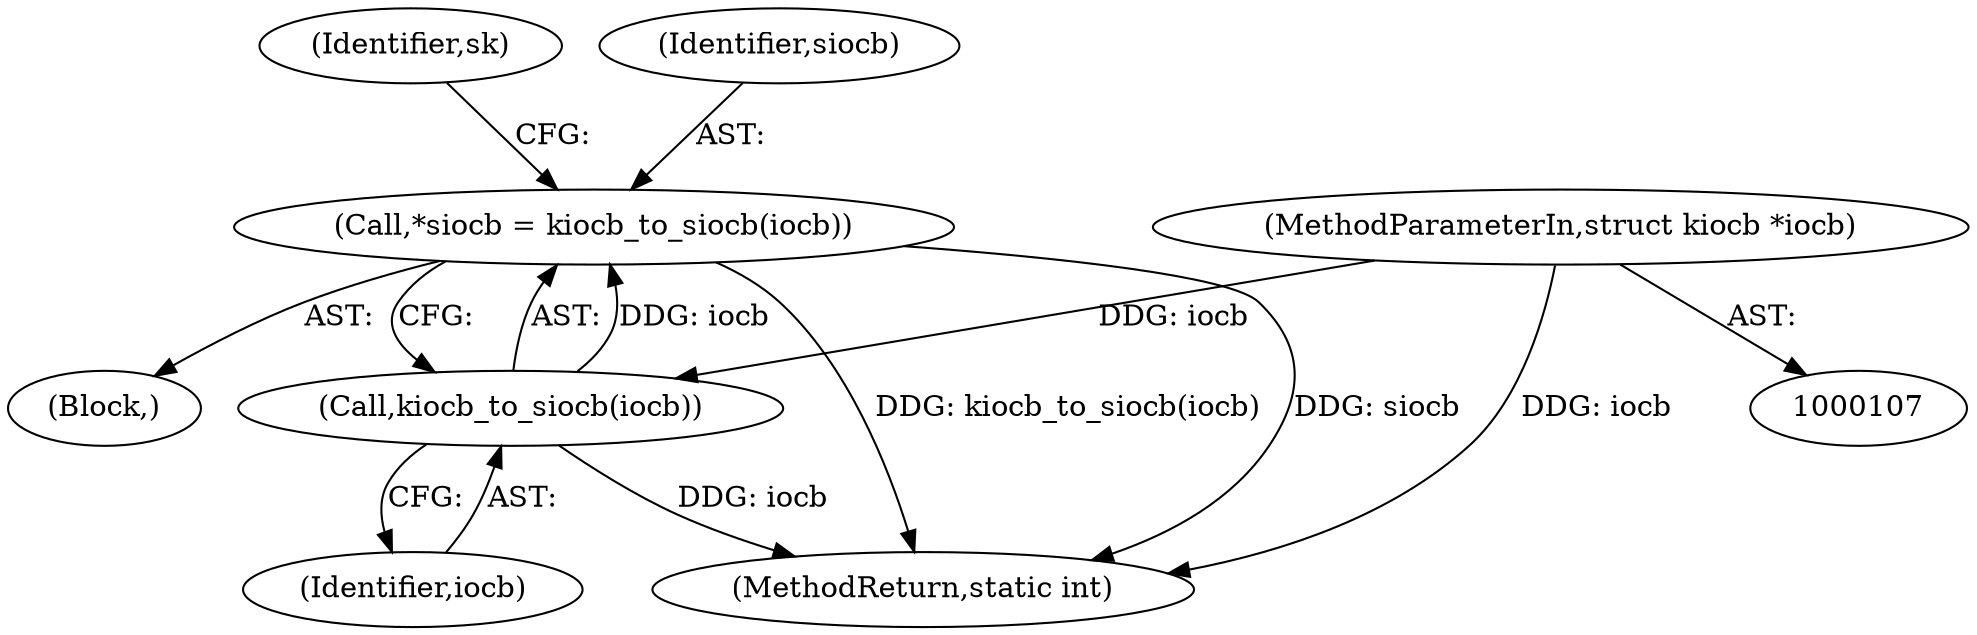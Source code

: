 digraph "0_linux_f3d3342602f8bcbf37d7c46641cb9bca7618eb1c_36@pointer" {
"1000115" [label="(Call,*siocb = kiocb_to_siocb(iocb))"];
"1000117" [label="(Call,kiocb_to_siocb(iocb))"];
"1000108" [label="(MethodParameterIn,struct kiocb *iocb)"];
"1000118" [label="(Identifier,iocb)"];
"1000113" [label="(Block,)"];
"1000117" [label="(Call,kiocb_to_siocb(iocb))"];
"1000122" [label="(Identifier,sk)"];
"1000108" [label="(MethodParameterIn,struct kiocb *iocb)"];
"1000532" [label="(MethodReturn,static int)"];
"1000115" [label="(Call,*siocb = kiocb_to_siocb(iocb))"];
"1000116" [label="(Identifier,siocb)"];
"1000115" -> "1000113"  [label="AST: "];
"1000115" -> "1000117"  [label="CFG: "];
"1000116" -> "1000115"  [label="AST: "];
"1000117" -> "1000115"  [label="AST: "];
"1000122" -> "1000115"  [label="CFG: "];
"1000115" -> "1000532"  [label="DDG: kiocb_to_siocb(iocb)"];
"1000115" -> "1000532"  [label="DDG: siocb"];
"1000117" -> "1000115"  [label="DDG: iocb"];
"1000117" -> "1000118"  [label="CFG: "];
"1000118" -> "1000117"  [label="AST: "];
"1000117" -> "1000532"  [label="DDG: iocb"];
"1000108" -> "1000117"  [label="DDG: iocb"];
"1000108" -> "1000107"  [label="AST: "];
"1000108" -> "1000532"  [label="DDG: iocb"];
}
